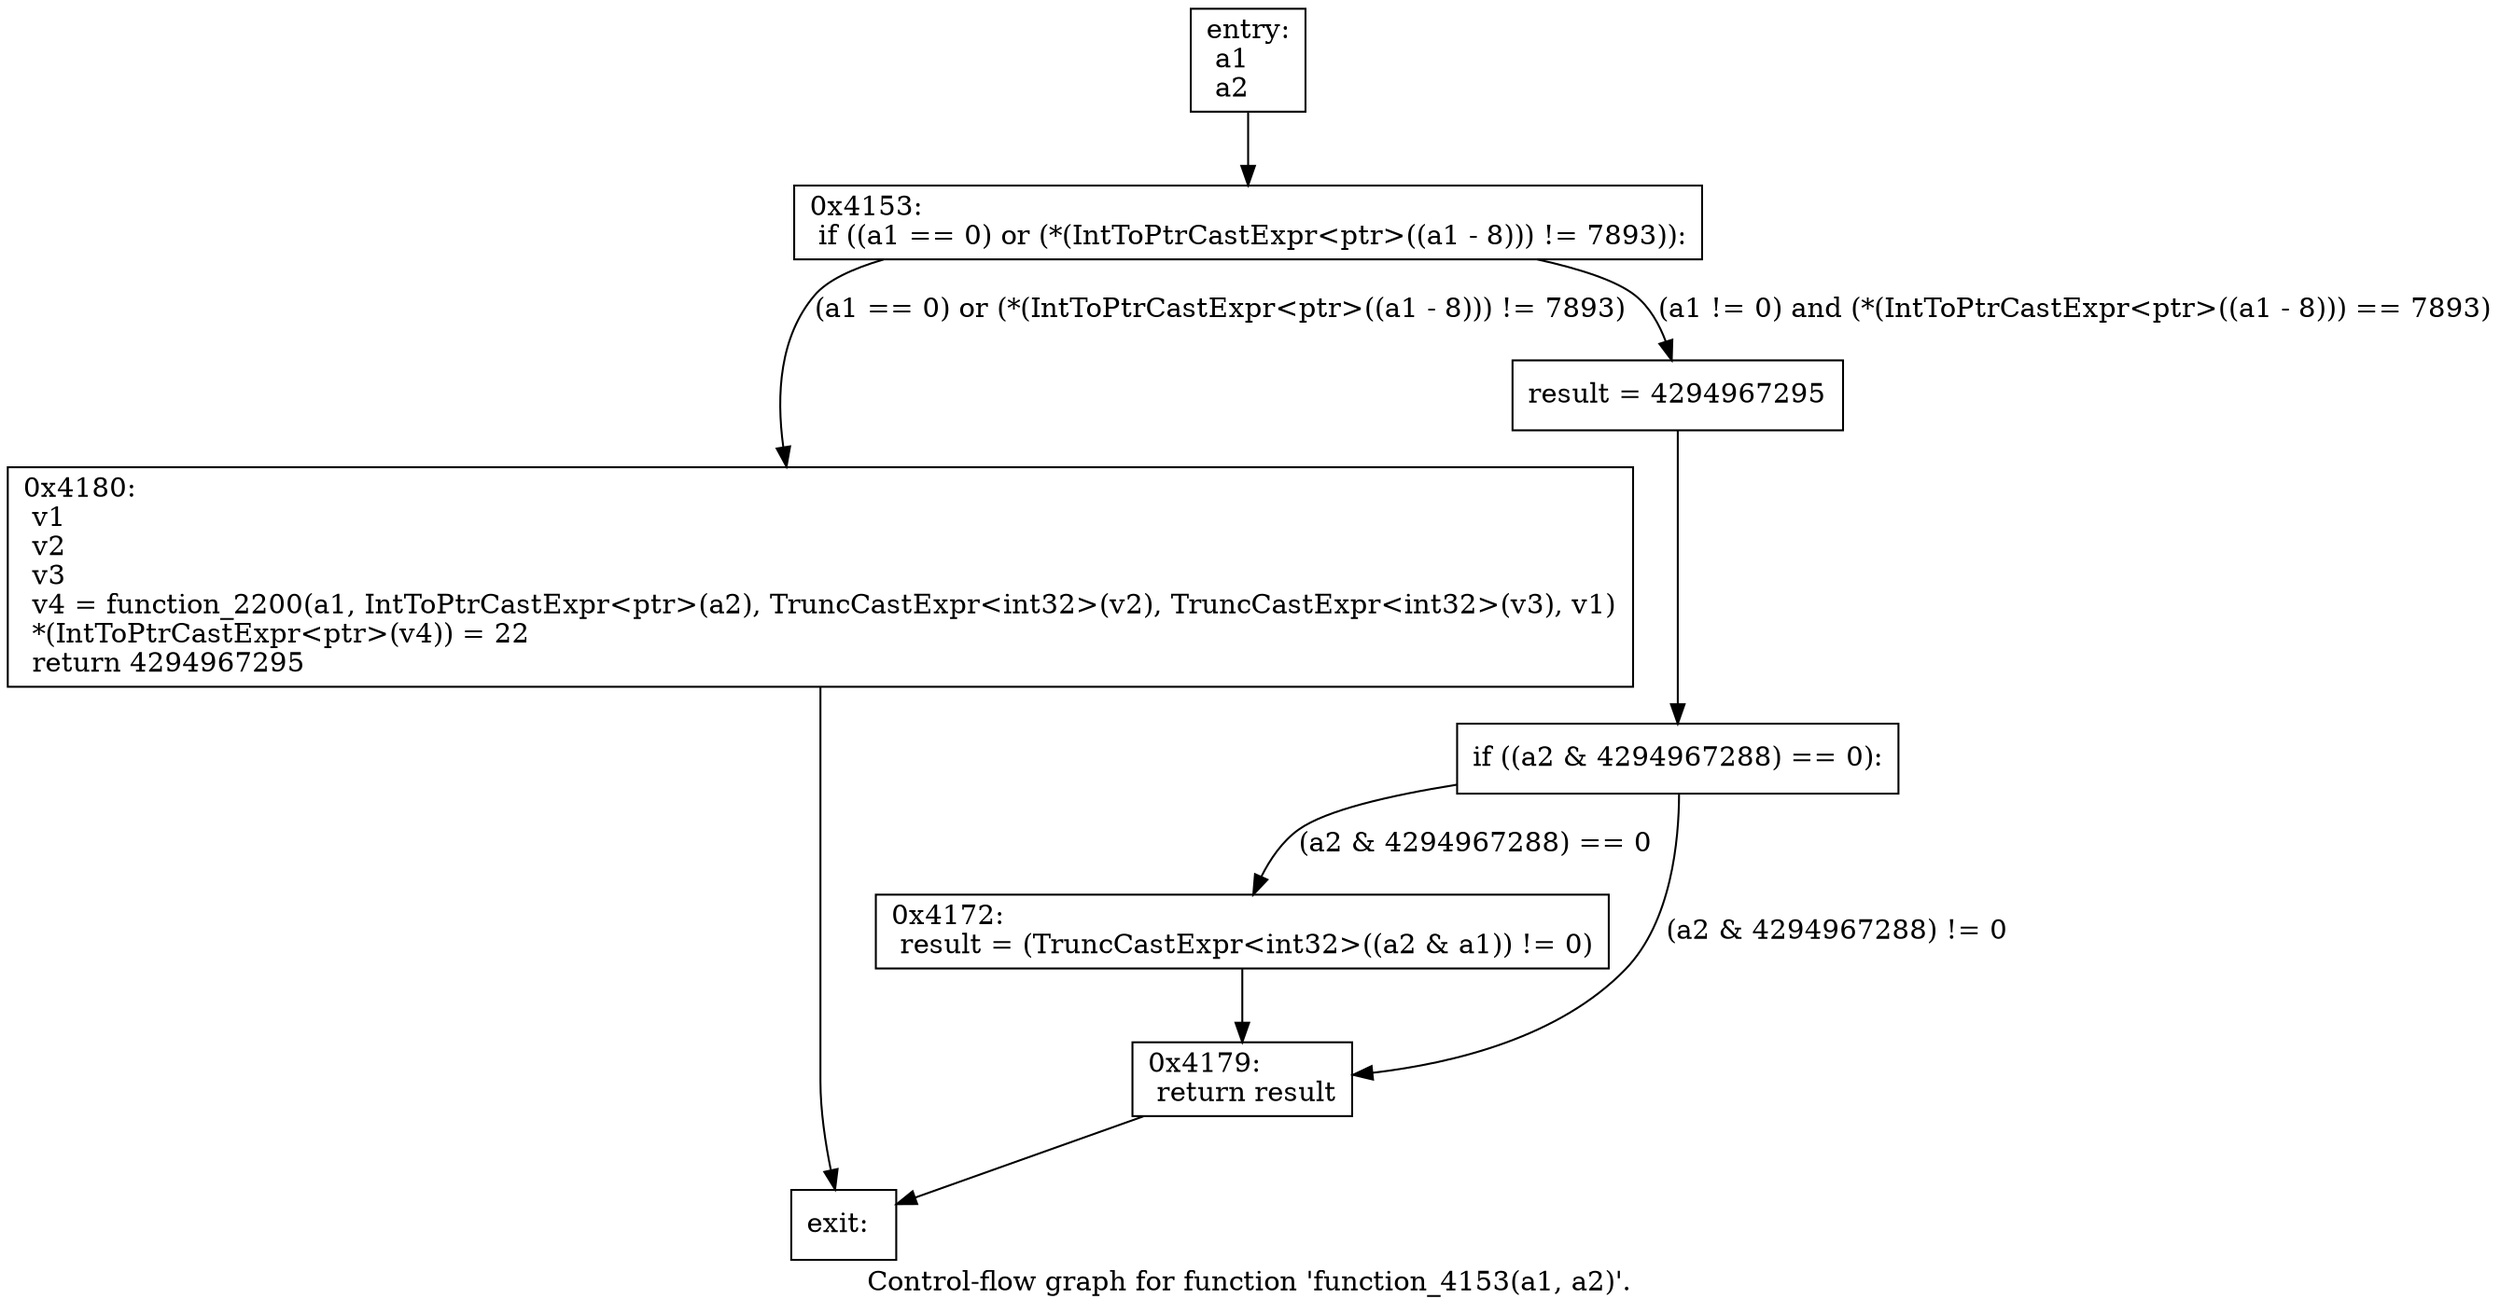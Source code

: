 digraph "Control-flow graph for function 'function_4153(a1, a2)'." {
  label="Control-flow graph for function 'function_4153(a1, a2)'.";
  node [shape=record];

  Node079721D8 [label="{entry:\l  a1\l  a2\l}"];
  Node079721D8 -> Node07972070;
  Node07972070 [label="{0x4153:\l  if ((a1 == 0) or (*(IntToPtrCastExpr\<ptr\>((a1 - 8))) != 7893)):\l}"];
  Node07972070 -> Node079723D0 [label="(a1 == 0) or (*(IntToPtrCastExpr\<ptr\>((a1 - 8))) != 7893)"];
  Node07972070 -> Node07972778 [label="(a1 != 0) and (*(IntToPtrCastExpr\<ptr\>((a1 - 8))) == 7893)"];
  Node079723D0 [label="{0x4180:\l  v1\l  v2\l  v3\l  v4 = function_2200(a1, IntToPtrCastExpr\<ptr\>(a2), TruncCastExpr\<int32\>(v2), TruncCastExpr\<int32\>(v3), v1)\l  *(IntToPtrCastExpr\<ptr\>(v4)) = 22\l  return 4294967295\l}"];
  Node079723D0 -> Node07972730;
  Node07972778 [label="{  result = 4294967295\l}"];
  Node07972778 -> Node079722B0;
  Node07972730 [label="{exit:\l}"];
  Node079722B0 [label="{  if ((a2 & 4294967288) == 0):\l}"];
  Node079722B0 -> Node079724F0 [label="(a2 & 4294967288) == 0"];
  Node079722B0 -> Node079722F8 [label="(a2 & 4294967288) != 0"];
  Node079724F0 [label="{0x4172:\l  result = (TruncCastExpr\<int32\>((a2 & a1)) != 0)\l}"];
  Node079724F0 -> Node079722F8;
  Node079722F8 [label="{0x4179:\l  return result\l}"];
  Node079722F8 -> Node07972730;

}
